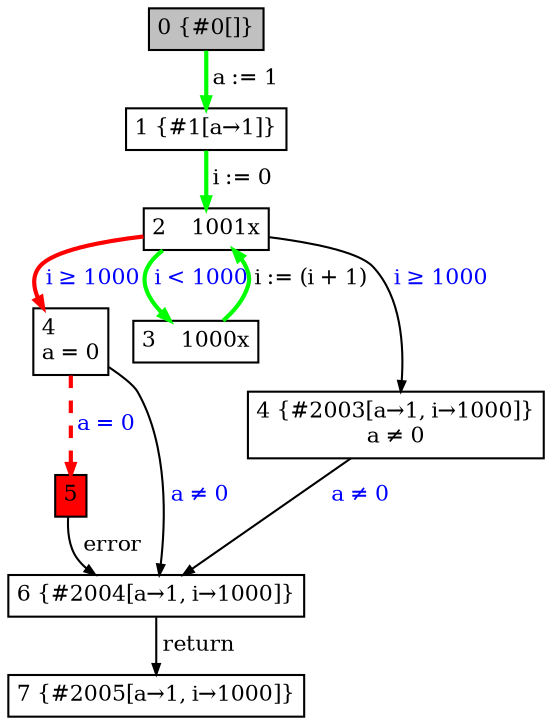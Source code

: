 digraph {
	ranksep=0.10
	nodesep=0.12
	node[fontsize=10.5,shape=box,height=0.02,width=0.02,margin="0.05,0.05"]
	edge[fontsize=10.5,arrowsize=0.5]

	0 [label="0 {#0[]}",style=filled,fillcolor=gray]
	1 [label="7 {#2005[a→1, i→1000]}"]
	2 [label="1 {#1[a→1]}"]
	3 [label="5",style=filled,fillcolor=red]
	4 [label="4\la = 0"]
	5 [label="6 {#2004[a→1, i→1000]}"]
	6 [label="2    1001x"]
	7 [label="3    1000x"]
	8 [label="4 {#2003[a→1, i→1000]}\la ≠ 0"]


	6->4[label=" i ≥ 1000",fontcolor="#0000FF", color="#FF0000", style="bold"]
	3->5[label=" error"]
	0->2[label=" a := 1", color="#00FF00", style="bold"]
	5->1[label=" return"]
	6->7[label=" i < 1000",fontcolor="#0000FF", color="#00FF00", style="bold"]
	8->5[label=" a ≠ 0",fontcolor="#0000FF"]
	4->5[label=" a ≠ 0",fontcolor="#0000FF"]
	2->6[label=" i := 0", color="#00FF00", style="bold"]
	6->8[label=" i ≥ 1000",fontcolor="#0000FF"]
	4->3[label=" a = 0",fontcolor="#0000FF", color="#FF0000", style="bold,dashed"]
	7->6[label=" i := (i + 1)", color="#00FF00", style="bold"]
}